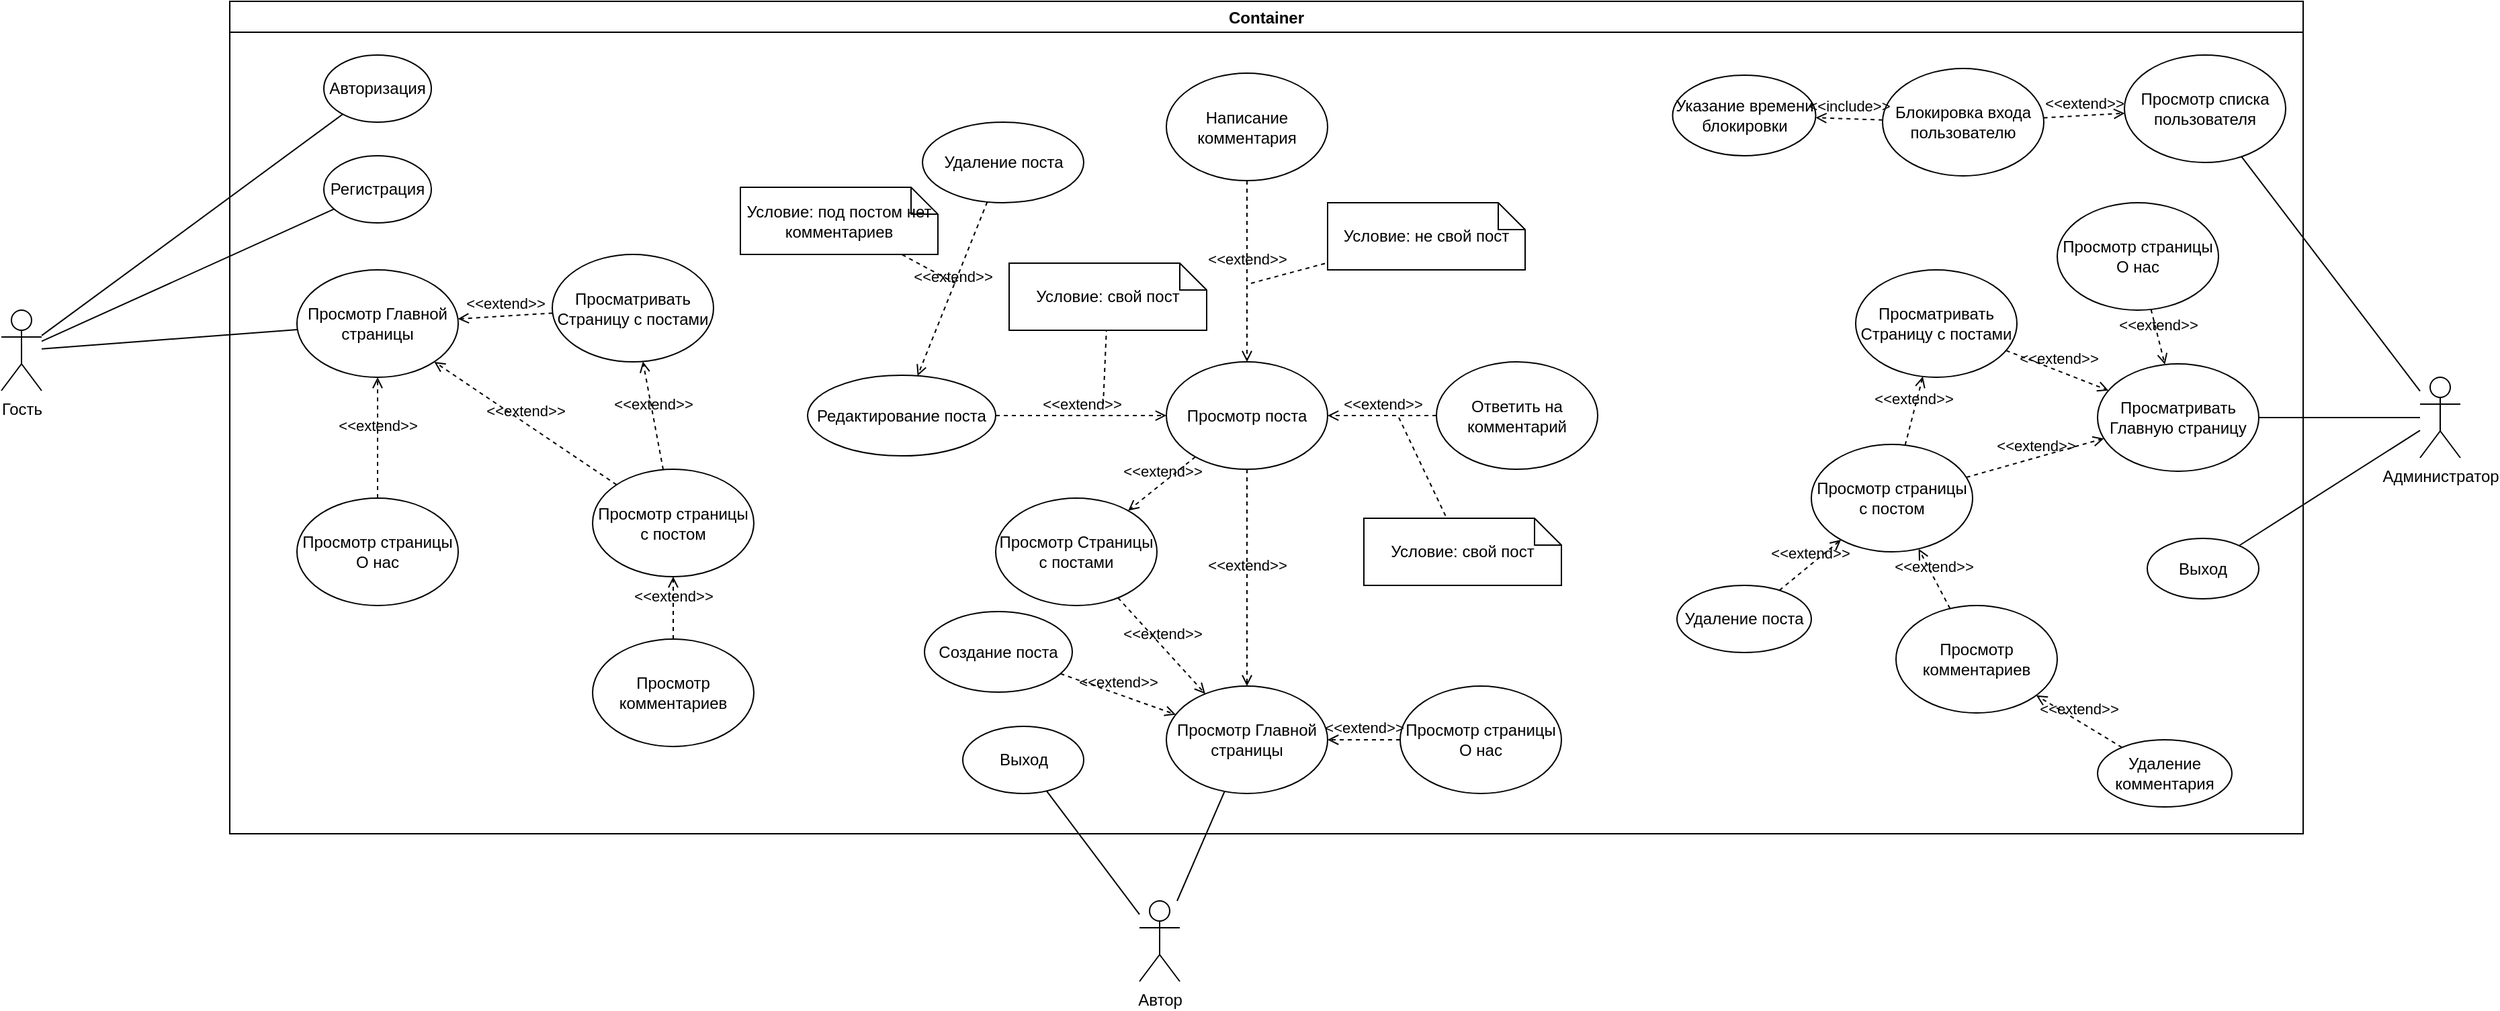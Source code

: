 <mxfile version="21.2.1" type="device">
  <diagram name="Страница 1" id="eBmT6vbkDvr-FCQFnBOy">
    <mxGraphModel dx="3217" dy="1303" grid="1" gridSize="10" guides="1" tooltips="1" connect="1" arrows="1" fold="1" page="1" pageScale="1" pageWidth="827" pageHeight="1169" math="0" shadow="0">
      <root>
        <mxCell id="0" />
        <mxCell id="1" parent="0" />
        <mxCell id="QS656EzAe9tCg_wQIQMK-1" value="Container" style="swimlane;" vertex="1" parent="1">
          <mxGeometry x="-350" y="70" width="1543" height="620" as="geometry" />
        </mxCell>
        <mxCell id="QS656EzAe9tCg_wQIQMK-5" value="Просмотр Главной страницы" style="ellipse;whiteSpace=wrap;html=1;" vertex="1" parent="QS656EzAe9tCg_wQIQMK-1">
          <mxGeometry x="50" y="200" width="120" height="80" as="geometry" />
        </mxCell>
        <mxCell id="QS656EzAe9tCg_wQIQMK-6" value="Просматривать Страницу с постами" style="ellipse;whiteSpace=wrap;html=1;" vertex="1" parent="QS656EzAe9tCg_wQIQMK-1">
          <mxGeometry x="240" y="188.52" width="120" height="80" as="geometry" />
        </mxCell>
        <mxCell id="QS656EzAe9tCg_wQIQMK-7" value="Просмотр страницы с постом" style="ellipse;whiteSpace=wrap;html=1;" vertex="1" parent="QS656EzAe9tCg_wQIQMK-1">
          <mxGeometry x="270" y="348.52" width="120" height="80" as="geometry" />
        </mxCell>
        <mxCell id="QS656EzAe9tCg_wQIQMK-17" value="Регистрация" style="ellipse;whiteSpace=wrap;html=1;" vertex="1" parent="QS656EzAe9tCg_wQIQMK-1">
          <mxGeometry x="70" y="115" width="80" height="50" as="geometry" />
        </mxCell>
        <mxCell id="QS656EzAe9tCg_wQIQMK-21" value="Создание поста" style="ellipse;whiteSpace=wrap;html=1;" vertex="1" parent="QS656EzAe9tCg_wQIQMK-1">
          <mxGeometry x="517" y="454.5" width="110" height="60" as="geometry" />
        </mxCell>
        <mxCell id="QS656EzAe9tCg_wQIQMK-20" value="Авторизация" style="ellipse;whiteSpace=wrap;html=1;" vertex="1" parent="QS656EzAe9tCg_wQIQMK-1">
          <mxGeometry x="70" y="40" width="80" height="50" as="geometry" />
        </mxCell>
        <mxCell id="QS656EzAe9tCg_wQIQMK-25" value="Редактирование поста" style="ellipse;whiteSpace=wrap;html=1;" vertex="1" parent="QS656EzAe9tCg_wQIQMK-1">
          <mxGeometry x="430" y="278.52" width="140" height="60" as="geometry" />
        </mxCell>
        <mxCell id="QS656EzAe9tCg_wQIQMK-27" value="Удаление поста" style="ellipse;whiteSpace=wrap;html=1;" vertex="1" parent="QS656EzAe9tCg_wQIQMK-1">
          <mxGeometry x="515.5" y="90" width="120" height="60" as="geometry" />
        </mxCell>
        <mxCell id="QS656EzAe9tCg_wQIQMK-40" value="&amp;lt;&amp;lt;extend&amp;gt;&amp;gt;" style="html=1;verticalAlign=bottom;labelBackgroundColor=none;endArrow=open;endFill=0;dashed=1;rounded=0;" edge="1" parent="QS656EzAe9tCg_wQIQMK-1" source="QS656EzAe9tCg_wQIQMK-25" target="QS656EzAe9tCg_wQIQMK-46">
          <mxGeometry width="160" relative="1" as="geometry">
            <mxPoint x="561.765" y="202.638" as="sourcePoint" />
            <mxPoint x="552.033" y="168.517" as="targetPoint" />
          </mxGeometry>
        </mxCell>
        <mxCell id="QS656EzAe9tCg_wQIQMK-42" value="Условие: под постом нет комментариев" style="shape=note;size=20;whiteSpace=wrap;html=1;" vertex="1" parent="QS656EzAe9tCg_wQIQMK-1">
          <mxGeometry x="380" y="138.52" width="147" height="50" as="geometry" />
        </mxCell>
        <mxCell id="QS656EzAe9tCg_wQIQMK-44" value="Написание комментария" style="ellipse;whiteSpace=wrap;html=1;" vertex="1" parent="QS656EzAe9tCg_wQIQMK-1">
          <mxGeometry x="697" y="53.52" width="120" height="80" as="geometry" />
        </mxCell>
        <mxCell id="QS656EzAe9tCg_wQIQMK-46" value="Просмотр поста" style="ellipse;whiteSpace=wrap;html=1;" vertex="1" parent="QS656EzAe9tCg_wQIQMK-1">
          <mxGeometry x="697" y="268.52" width="120" height="80" as="geometry" />
        </mxCell>
        <mxCell id="QS656EzAe9tCg_wQIQMK-49" value="Ответить на комментарий" style="ellipse;whiteSpace=wrap;html=1;" vertex="1" parent="QS656EzAe9tCg_wQIQMK-1">
          <mxGeometry x="898" y="268.52" width="120" height="80" as="geometry" />
        </mxCell>
        <mxCell id="QS656EzAe9tCg_wQIQMK-50" value="Условие: свой пост" style="shape=note;size=20;whiteSpace=wrap;html=1;" vertex="1" parent="QS656EzAe9tCg_wQIQMK-1">
          <mxGeometry x="844" y="385" width="147" height="50" as="geometry" />
        </mxCell>
        <mxCell id="QS656EzAe9tCg_wQIQMK-51" value="Условие: не свой пост" style="shape=note;size=20;whiteSpace=wrap;html=1;" vertex="1" parent="QS656EzAe9tCg_wQIQMK-1">
          <mxGeometry x="817" y="150" width="147" height="50" as="geometry" />
        </mxCell>
        <mxCell id="QS656EzAe9tCg_wQIQMK-56" value="Просматривать Страницу с постами" style="ellipse;whiteSpace=wrap;html=1;" vertex="1" parent="QS656EzAe9tCg_wQIQMK-1">
          <mxGeometry x="1210" y="200" width="120" height="80" as="geometry" />
        </mxCell>
        <mxCell id="QS656EzAe9tCg_wQIQMK-58" value="Просматривать Главную страницу" style="ellipse;whiteSpace=wrap;html=1;" vertex="1" parent="QS656EzAe9tCg_wQIQMK-1">
          <mxGeometry x="1390" y="270" width="120" height="80" as="geometry" />
        </mxCell>
        <mxCell id="QS656EzAe9tCg_wQIQMK-60" value="Просмотр страницы с постом" style="ellipse;whiteSpace=wrap;html=1;" vertex="1" parent="QS656EzAe9tCg_wQIQMK-1">
          <mxGeometry x="1177" y="330" width="120" height="80" as="geometry" />
        </mxCell>
        <mxCell id="QS656EzAe9tCg_wQIQMK-63" value="Удаление поста" style="ellipse;whiteSpace=wrap;html=1;" vertex="1" parent="QS656EzAe9tCg_wQIQMK-1">
          <mxGeometry x="1077" y="435" width="100" height="50" as="geometry" />
        </mxCell>
        <mxCell id="QS656EzAe9tCg_wQIQMK-62" value="&amp;lt;&amp;lt;extend&amp;gt;&amp;gt;" style="html=1;verticalAlign=bottom;labelBackgroundColor=none;endArrow=open;endFill=0;dashed=1;rounded=0;" edge="1" parent="QS656EzAe9tCg_wQIQMK-1" source="QS656EzAe9tCg_wQIQMK-63" target="QS656EzAe9tCg_wQIQMK-60">
          <mxGeometry x="0.008" width="160" relative="1" as="geometry">
            <mxPoint x="1537" y="310" as="sourcePoint" />
            <mxPoint x="983" y="422" as="targetPoint" />
            <mxPoint as="offset" />
          </mxGeometry>
        </mxCell>
        <mxCell id="QS656EzAe9tCg_wQIQMK-64" value="Удаление комментария" style="ellipse;whiteSpace=wrap;html=1;" vertex="1" parent="QS656EzAe9tCg_wQIQMK-1">
          <mxGeometry x="1390" y="550" width="100" height="50" as="geometry" />
        </mxCell>
        <mxCell id="QS656EzAe9tCg_wQIQMK-65" value="&amp;lt;&amp;lt;extend&amp;gt;&amp;gt;" style="html=1;verticalAlign=bottom;labelBackgroundColor=none;endArrow=open;endFill=0;dashed=1;rounded=0;" edge="1" parent="QS656EzAe9tCg_wQIQMK-1" source="QS656EzAe9tCg_wQIQMK-64" target="QS656EzAe9tCg_wQIQMK-155">
          <mxGeometry x="0.008" width="160" relative="1" as="geometry">
            <mxPoint x="1529" y="350" as="sourcePoint" />
            <mxPoint x="1310" y="510" as="targetPoint" />
            <mxPoint as="offset" />
          </mxGeometry>
        </mxCell>
        <mxCell id="QS656EzAe9tCg_wQIQMK-66" value="Просмотр списка пользователя" style="ellipse;whiteSpace=wrap;html=1;" vertex="1" parent="QS656EzAe9tCg_wQIQMK-1">
          <mxGeometry x="1410" y="40.0" width="120" height="80" as="geometry" />
        </mxCell>
        <mxCell id="QS656EzAe9tCg_wQIQMK-69" value="Блокировка входа пользователю" style="ellipse;whiteSpace=wrap;html=1;" vertex="1" parent="QS656EzAe9tCg_wQIQMK-1">
          <mxGeometry x="1230" y="50" width="120" height="80" as="geometry" />
        </mxCell>
        <mxCell id="QS656EzAe9tCg_wQIQMK-70" value="&amp;lt;&amp;lt;extend&amp;gt;&amp;gt;" style="html=1;verticalAlign=bottom;labelBackgroundColor=none;endArrow=open;endFill=0;dashed=1;rounded=0;" edge="1" parent="QS656EzAe9tCg_wQIQMK-1" source="QS656EzAe9tCg_wQIQMK-7" target="QS656EzAe9tCg_wQIQMK-6">
          <mxGeometry width="160" relative="1" as="geometry">
            <mxPoint x="563" y="220" as="sourcePoint" />
            <mxPoint x="563" y="270" as="targetPoint" />
          </mxGeometry>
        </mxCell>
        <mxCell id="QS656EzAe9tCg_wQIQMK-103" value="&amp;lt;&amp;lt;extend&amp;gt;&amp;gt;" style="html=1;verticalAlign=bottom;labelBackgroundColor=none;endArrow=open;endFill=0;dashed=1;rounded=0;" edge="1" parent="QS656EzAe9tCg_wQIQMK-1" source="QS656EzAe9tCg_wQIQMK-7" target="QS656EzAe9tCg_wQIQMK-5">
          <mxGeometry width="160" relative="1" as="geometry">
            <mxPoint x="325" y="166" as="sourcePoint" />
            <mxPoint x="175" y="254" as="targetPoint" />
          </mxGeometry>
        </mxCell>
        <mxCell id="QS656EzAe9tCg_wQIQMK-106" value="&amp;lt;&amp;lt;extend&amp;gt;&amp;gt;" style="html=1;verticalAlign=bottom;labelBackgroundColor=none;endArrow=open;endFill=0;dashed=1;rounded=0;" edge="1" parent="QS656EzAe9tCg_wQIQMK-1" source="QS656EzAe9tCg_wQIQMK-46" target="QS656EzAe9tCg_wQIQMK-135">
          <mxGeometry width="160" relative="1" as="geometry">
            <mxPoint x="787" y="269" as="sourcePoint" />
            <mxPoint x="754.348" y="450.001" as="targetPoint" />
          </mxGeometry>
        </mxCell>
        <mxCell id="QS656EzAe9tCg_wQIQMK-107" value="&amp;lt;&amp;lt;extend&amp;gt;&amp;gt;" style="html=1;verticalAlign=bottom;labelBackgroundColor=none;endArrow=open;endFill=0;dashed=1;rounded=0;" edge="1" parent="QS656EzAe9tCg_wQIQMK-1" source="QS656EzAe9tCg_wQIQMK-46" target="QS656EzAe9tCg_wQIQMK-131">
          <mxGeometry width="160" relative="1" as="geometry">
            <mxPoint x="771" y="382" as="sourcePoint" />
            <mxPoint x="909.715" y="452.787" as="targetPoint" />
          </mxGeometry>
        </mxCell>
        <mxCell id="QS656EzAe9tCg_wQIQMK-109" value="&amp;lt;&amp;lt;extend&amp;gt;&amp;gt;" style="html=1;verticalAlign=bottom;labelBackgroundColor=none;endArrow=open;endFill=0;dashed=1;rounded=0;" edge="1" parent="QS656EzAe9tCg_wQIQMK-1" source="QS656EzAe9tCg_wQIQMK-60" target="QS656EzAe9tCg_wQIQMK-56">
          <mxGeometry x="0.008" width="160" relative="1" as="geometry">
            <mxPoint x="1529" y="350" as="sourcePoint" />
            <mxPoint x="1511" y="401" as="targetPoint" />
            <mxPoint as="offset" />
          </mxGeometry>
        </mxCell>
        <mxCell id="QS656EzAe9tCg_wQIQMK-110" value="&amp;lt;&amp;lt;extend&amp;gt;&amp;gt;" style="html=1;verticalAlign=bottom;labelBackgroundColor=none;endArrow=open;endFill=0;dashed=1;rounded=0;" edge="1" parent="QS656EzAe9tCg_wQIQMK-1" source="QS656EzAe9tCg_wQIQMK-60" target="QS656EzAe9tCg_wQIQMK-58">
          <mxGeometry x="0.008" width="160" relative="1" as="geometry">
            <mxPoint x="1438" y="433" as="sourcePoint" />
            <mxPoint x="1336" y="422" as="targetPoint" />
            <mxPoint as="offset" />
          </mxGeometry>
        </mxCell>
        <mxCell id="QS656EzAe9tCg_wQIQMK-115" value="&amp;lt;&amp;lt;extend&amp;gt;&amp;gt;" style="html=1;verticalAlign=bottom;labelBackgroundColor=none;endArrow=open;endFill=0;dashed=1;rounded=0;" edge="1" parent="QS656EzAe9tCg_wQIQMK-1" source="QS656EzAe9tCg_wQIQMK-27" target="QS656EzAe9tCg_wQIQMK-25">
          <mxGeometry width="160" relative="1" as="geometry">
            <mxPoint x="510" y="228.52" as="sourcePoint" />
            <mxPoint x="500" y="158.52" as="targetPoint" />
          </mxGeometry>
        </mxCell>
        <mxCell id="QS656EzAe9tCg_wQIQMK-116" value="&amp;lt;&amp;lt;extend&amp;gt;&amp;gt;" style="html=1;verticalAlign=bottom;labelBackgroundColor=none;endArrow=open;endFill=0;dashed=1;rounded=0;" edge="1" parent="QS656EzAe9tCg_wQIQMK-1" source="QS656EzAe9tCg_wQIQMK-44" target="QS656EzAe9tCg_wQIQMK-46">
          <mxGeometry width="160" relative="1" as="geometry">
            <mxPoint x="520" y="238.52" as="sourcePoint" />
            <mxPoint x="522" y="313.52" as="targetPoint" />
          </mxGeometry>
        </mxCell>
        <mxCell id="QS656EzAe9tCg_wQIQMK-117" value="&amp;lt;&amp;lt;extend&amp;gt;&amp;gt;" style="html=1;verticalAlign=bottom;labelBackgroundColor=none;endArrow=open;endFill=0;dashed=1;rounded=0;" edge="1" parent="QS656EzAe9tCg_wQIQMK-1" source="QS656EzAe9tCg_wQIQMK-49" target="QS656EzAe9tCg_wQIQMK-46">
          <mxGeometry width="160" relative="1" as="geometry">
            <mxPoint x="530" y="248.52" as="sourcePoint" />
            <mxPoint x="532" y="323.52" as="targetPoint" />
          </mxGeometry>
        </mxCell>
        <mxCell id="QS656EzAe9tCg_wQIQMK-123" value="Указание времени блокировки" style="ellipse;whiteSpace=wrap;html=1;" vertex="1" parent="QS656EzAe9tCg_wQIQMK-1">
          <mxGeometry x="1073.75" y="55.0" width="106.5" height="60" as="geometry" />
        </mxCell>
        <mxCell id="QS656EzAe9tCg_wQIQMK-122" value="&amp;lt;&amp;lt;include&amp;gt;&amp;gt;" style="html=1;verticalAlign=bottom;labelBackgroundColor=none;endArrow=open;endFill=0;dashed=1;rounded=0;" edge="1" parent="QS656EzAe9tCg_wQIQMK-1" source="QS656EzAe9tCg_wQIQMK-69" target="QS656EzAe9tCg_wQIQMK-123">
          <mxGeometry width="160" relative="1" as="geometry">
            <mxPoint x="1227.0" y="80" as="sourcePoint" />
            <mxPoint x="1167" y="80" as="targetPoint" />
          </mxGeometry>
        </mxCell>
        <mxCell id="QS656EzAe9tCg_wQIQMK-124" value="Условие: свой пост" style="shape=note;size=20;whiteSpace=wrap;html=1;" vertex="1" parent="QS656EzAe9tCg_wQIQMK-1">
          <mxGeometry x="580" y="195" width="147" height="50" as="geometry" />
        </mxCell>
        <mxCell id="QS656EzAe9tCg_wQIQMK-127" value="Просмотр страницы О нас" style="ellipse;whiteSpace=wrap;html=1;" vertex="1" parent="QS656EzAe9tCg_wQIQMK-1">
          <mxGeometry x="50" y="370" width="120" height="80" as="geometry" />
        </mxCell>
        <mxCell id="QS656EzAe9tCg_wQIQMK-129" value="Выход" style="ellipse;whiteSpace=wrap;html=1;" vertex="1" parent="QS656EzAe9tCg_wQIQMK-1">
          <mxGeometry x="545.5" y="540" width="90" height="50" as="geometry" />
        </mxCell>
        <mxCell id="QS656EzAe9tCg_wQIQMK-131" value="Просмотр Главной страницы" style="ellipse;whiteSpace=wrap;html=1;" vertex="1" parent="QS656EzAe9tCg_wQIQMK-1">
          <mxGeometry x="697" y="510" width="120" height="80" as="geometry" />
        </mxCell>
        <mxCell id="QS656EzAe9tCg_wQIQMK-135" value="Просмотр Страницы с постами" style="ellipse;whiteSpace=wrap;html=1;" vertex="1" parent="QS656EzAe9tCg_wQIQMK-1">
          <mxGeometry x="570" y="370" width="120" height="80" as="geometry" />
        </mxCell>
        <mxCell id="QS656EzAe9tCg_wQIQMK-136" value="Просмотр страницы О нас" style="ellipse;whiteSpace=wrap;html=1;" vertex="1" parent="QS656EzAe9tCg_wQIQMK-1">
          <mxGeometry x="871" y="510" width="120" height="80" as="geometry" />
        </mxCell>
        <mxCell id="QS656EzAe9tCg_wQIQMK-138" value="&amp;lt;&amp;lt;extend&amp;gt;&amp;gt;" style="html=1;verticalAlign=bottom;labelBackgroundColor=none;endArrow=open;endFill=0;dashed=1;rounded=0;" edge="1" parent="QS656EzAe9tCg_wQIQMK-1" source="QS656EzAe9tCg_wQIQMK-6" target="QS656EzAe9tCg_wQIQMK-5">
          <mxGeometry width="160" relative="1" as="geometry">
            <mxPoint x="272" y="225" as="sourcePoint" />
            <mxPoint x="178" y="240" as="targetPoint" />
          </mxGeometry>
        </mxCell>
        <mxCell id="QS656EzAe9tCg_wQIQMK-139" value="&amp;lt;&amp;lt;extend&amp;gt;&amp;gt;" style="html=1;verticalAlign=bottom;labelBackgroundColor=none;endArrow=open;endFill=0;dashed=1;rounded=0;" edge="1" parent="QS656EzAe9tCg_wQIQMK-1" source="QS656EzAe9tCg_wQIQMK-127" target="QS656EzAe9tCg_wQIQMK-5">
          <mxGeometry width="160" relative="1" as="geometry">
            <mxPoint x="282" y="235" as="sourcePoint" />
            <mxPoint x="188" y="250" as="targetPoint" />
          </mxGeometry>
        </mxCell>
        <mxCell id="QS656EzAe9tCg_wQIQMK-140" value="&amp;lt;&amp;lt;extend&amp;gt;&amp;gt;" style="html=1;verticalAlign=bottom;labelBackgroundColor=none;endArrow=open;endFill=0;dashed=1;rounded=0;" edge="1" parent="QS656EzAe9tCg_wQIQMK-1" source="QS656EzAe9tCg_wQIQMK-135" target="QS656EzAe9tCg_wQIQMK-131">
          <mxGeometry width="160" relative="1" as="geometry">
            <mxPoint x="767" y="299" as="sourcePoint" />
            <mxPoint x="764.348" y="460.001" as="targetPoint" />
          </mxGeometry>
        </mxCell>
        <mxCell id="QS656EzAe9tCg_wQIQMK-141" value="&amp;lt;&amp;lt;extend&amp;gt;&amp;gt;" style="html=1;verticalAlign=bottom;labelBackgroundColor=none;endArrow=open;endFill=0;dashed=1;rounded=0;" edge="1" parent="QS656EzAe9tCg_wQIQMK-1" source="QS656EzAe9tCg_wQIQMK-136" target="QS656EzAe9tCg_wQIQMK-131">
          <mxGeometry width="160" relative="1" as="geometry">
            <mxPoint x="760" y="298" as="sourcePoint" />
            <mxPoint x="727" y="500" as="targetPoint" />
          </mxGeometry>
        </mxCell>
        <mxCell id="QS656EzAe9tCg_wQIQMK-142" value="&amp;lt;&amp;lt;extend&amp;gt;&amp;gt;" style="html=1;verticalAlign=bottom;labelBackgroundColor=none;endArrow=open;endFill=0;dashed=1;rounded=0;" edge="1" parent="QS656EzAe9tCg_wQIQMK-1" source="QS656EzAe9tCg_wQIQMK-21" target="QS656EzAe9tCg_wQIQMK-131">
          <mxGeometry width="160" relative="1" as="geometry">
            <mxPoint x="667" y="471" as="sourcePoint" />
            <mxPoint x="693" y="504" as="targetPoint" />
          </mxGeometry>
        </mxCell>
        <mxCell id="QS656EzAe9tCg_wQIQMK-144" value="Выход" style="ellipse;whiteSpace=wrap;html=1;" vertex="1" parent="QS656EzAe9tCg_wQIQMK-1">
          <mxGeometry x="1427" y="400" width="83" height="45" as="geometry" />
        </mxCell>
        <mxCell id="QS656EzAe9tCg_wQIQMK-145" value="&amp;lt;&amp;lt;extend&amp;gt;&amp;gt;" style="html=1;verticalAlign=bottom;labelBackgroundColor=none;endArrow=open;endFill=0;dashed=1;rounded=0;" edge="1" parent="QS656EzAe9tCg_wQIQMK-1" source="QS656EzAe9tCg_wQIQMK-56" target="QS656EzAe9tCg_wQIQMK-58">
          <mxGeometry x="0.008" width="160" relative="1" as="geometry">
            <mxPoint x="1260" y="312" as="sourcePoint" />
            <mxPoint x="1387" y="318" as="targetPoint" />
            <mxPoint as="offset" />
          </mxGeometry>
        </mxCell>
        <mxCell id="QS656EzAe9tCg_wQIQMK-148" value="&amp;lt;&amp;lt;extend&amp;gt;&amp;gt;" style="html=1;verticalAlign=bottom;labelBackgroundColor=none;endArrow=open;endFill=0;dashed=1;rounded=0;" edge="1" parent="QS656EzAe9tCg_wQIQMK-1" source="QS656EzAe9tCg_wQIQMK-69" target="QS656EzAe9tCg_wQIQMK-66">
          <mxGeometry x="0.008" width="160" relative="1" as="geometry">
            <mxPoint x="1270" y="341" as="sourcePoint" />
            <mxPoint x="1294" y="284" as="targetPoint" />
            <mxPoint as="offset" />
          </mxGeometry>
        </mxCell>
        <mxCell id="QS656EzAe9tCg_wQIQMK-150" value="Просмотр комментариев" style="ellipse;whiteSpace=wrap;html=1;" vertex="1" parent="QS656EzAe9tCg_wQIQMK-1">
          <mxGeometry x="270" y="475" width="120" height="80" as="geometry" />
        </mxCell>
        <mxCell id="QS656EzAe9tCg_wQIQMK-149" value="&amp;lt;&amp;lt;extend&amp;gt;&amp;gt;" style="html=1;verticalAlign=bottom;labelBackgroundColor=none;endArrow=open;endFill=0;dashed=1;rounded=0;exitX=0.5;exitY=0;exitDx=0;exitDy=0;" edge="1" parent="QS656EzAe9tCg_wQIQMK-1" source="QS656EzAe9tCg_wQIQMK-150" target="QS656EzAe9tCg_wQIQMK-7">
          <mxGeometry width="160" relative="1" as="geometry">
            <mxPoint x="330" y="480" as="sourcePoint" />
            <mxPoint x="162" y="278" as="targetPoint" />
          </mxGeometry>
        </mxCell>
        <mxCell id="QS656EzAe9tCg_wQIQMK-153" value="Просмотр страницы О нас" style="ellipse;whiteSpace=wrap;html=1;" vertex="1" parent="QS656EzAe9tCg_wQIQMK-1">
          <mxGeometry x="1360" y="150" width="120" height="80" as="geometry" />
        </mxCell>
        <mxCell id="QS656EzAe9tCg_wQIQMK-154" value="&amp;lt;&amp;lt;extend&amp;gt;&amp;gt;" style="html=1;verticalAlign=bottom;labelBackgroundColor=none;endArrow=open;endFill=0;dashed=1;rounded=0;" edge="1" parent="QS656EzAe9tCg_wQIQMK-1" source="QS656EzAe9tCg_wQIQMK-153" target="QS656EzAe9tCg_wQIQMK-58">
          <mxGeometry x="0.008" width="160" relative="1" as="geometry">
            <mxPoint x="1358" y="269" as="sourcePoint" />
            <mxPoint x="1412" y="296" as="targetPoint" />
            <mxPoint as="offset" />
          </mxGeometry>
        </mxCell>
        <mxCell id="QS656EzAe9tCg_wQIQMK-155" value="Просмотр комментариев" style="ellipse;whiteSpace=wrap;html=1;" vertex="1" parent="QS656EzAe9tCg_wQIQMK-1">
          <mxGeometry x="1240" y="450" width="120" height="80" as="geometry" />
        </mxCell>
        <mxCell id="QS656EzAe9tCg_wQIQMK-156" value="&amp;lt;&amp;lt;extend&amp;gt;&amp;gt;" style="html=1;verticalAlign=bottom;labelBackgroundColor=none;endArrow=open;endFill=0;dashed=1;rounded=0;" edge="1" parent="QS656EzAe9tCg_wQIQMK-1" source="QS656EzAe9tCg_wQIQMK-155" target="QS656EzAe9tCg_wQIQMK-60">
          <mxGeometry x="0.008" width="160" relative="1" as="geometry">
            <mxPoint x="1163" y="449" as="sourcePoint" />
            <mxPoint x="1209" y="411" as="targetPoint" />
            <mxPoint as="offset" />
          </mxGeometry>
        </mxCell>
        <mxCell id="QS656EzAe9tCg_wQIQMK-2" value="Гость" style="shape=umlActor;verticalLabelPosition=bottom;verticalAlign=top;html=1;outlineConnect=0;" vertex="1" parent="1">
          <mxGeometry x="-520" y="300" width="30" height="60" as="geometry" />
        </mxCell>
        <mxCell id="QS656EzAe9tCg_wQIQMK-3" value="Автор" style="shape=umlActor;verticalLabelPosition=bottom;verticalAlign=top;html=1;outlineConnect=0;" vertex="1" parent="1">
          <mxGeometry x="327" y="740" width="30" height="60" as="geometry" />
        </mxCell>
        <mxCell id="QS656EzAe9tCg_wQIQMK-4" value="Администратор" style="shape=umlActor;verticalLabelPosition=bottom;verticalAlign=top;html=1;outlineConnect=0;" vertex="1" parent="1">
          <mxGeometry x="1280" y="350" width="30" height="60" as="geometry" />
        </mxCell>
        <mxCell id="QS656EzAe9tCg_wQIQMK-18" value="" style="endArrow=none;html=1;rounded=0;" edge="1" parent="1" source="QS656EzAe9tCg_wQIQMK-2" target="QS656EzAe9tCg_wQIQMK-17">
          <mxGeometry width="50" height="50" relative="1" as="geometry">
            <mxPoint x="50" y="650" as="sourcePoint" />
            <mxPoint x="100" y="600" as="targetPoint" />
          </mxGeometry>
        </mxCell>
        <mxCell id="QS656EzAe9tCg_wQIQMK-32" value="" style="endArrow=none;html=1;rounded=0;" edge="1" parent="1" source="QS656EzAe9tCg_wQIQMK-2" target="QS656EzAe9tCg_wQIQMK-20">
          <mxGeometry width="50" height="50" relative="1" as="geometry">
            <mxPoint x="140" y="620" as="sourcePoint" />
            <mxPoint x="190" y="570" as="targetPoint" />
          </mxGeometry>
        </mxCell>
        <mxCell id="QS656EzAe9tCg_wQIQMK-33" value="" style="endArrow=none;html=1;rounded=0;" edge="1" parent="1" source="QS656EzAe9tCg_wQIQMK-2" target="QS656EzAe9tCg_wQIQMK-5">
          <mxGeometry width="50" height="50" relative="1" as="geometry">
            <mxPoint x="140" y="620" as="sourcePoint" />
            <mxPoint x="190" y="570" as="targetPoint" />
          </mxGeometry>
        </mxCell>
        <mxCell id="QS656EzAe9tCg_wQIQMK-38" value="" style="endArrow=none;html=1;rounded=0;" edge="1" parent="1" source="QS656EzAe9tCg_wQIQMK-3" target="QS656EzAe9tCg_wQIQMK-131">
          <mxGeometry width="50" height="50" relative="1" as="geometry">
            <mxPoint x="217" y="620" as="sourcePoint" />
            <mxPoint x="378.762" y="584.868" as="targetPoint" />
          </mxGeometry>
        </mxCell>
        <mxCell id="QS656EzAe9tCg_wQIQMK-59" value="" style="endArrow=none;html=1;rounded=0;" edge="1" parent="1" source="QS656EzAe9tCg_wQIQMK-4" target="QS656EzAe9tCg_wQIQMK-58">
          <mxGeometry width="50" height="50" relative="1" as="geometry">
            <mxPoint x="1378.0" y="380.739" as="sourcePoint" />
            <mxPoint x="787" y="550" as="targetPoint" />
          </mxGeometry>
        </mxCell>
        <mxCell id="QS656EzAe9tCg_wQIQMK-118" value="" style="endArrow=none;dashed=1;html=1;rounded=0;" edge="1" parent="1" target="QS656EzAe9tCg_wQIQMK-50">
          <mxGeometry width="50" height="50" relative="1" as="geometry">
            <mxPoint x="520" y="380" as="sourcePoint" />
            <mxPoint x="447" y="288.52" as="targetPoint" />
          </mxGeometry>
        </mxCell>
        <mxCell id="QS656EzAe9tCg_wQIQMK-119" value="" style="endArrow=none;dashed=1;html=1;rounded=0;" edge="1" parent="1" target="QS656EzAe9tCg_wQIQMK-51">
          <mxGeometry width="50" height="50" relative="1" as="geometry">
            <mxPoint x="410" y="280" as="sourcePoint" />
            <mxPoint x="570" y="428.52" as="targetPoint" />
          </mxGeometry>
        </mxCell>
        <mxCell id="QS656EzAe9tCg_wQIQMK-120" value="" style="endArrow=none;dashed=1;html=1;rounded=0;" edge="1" parent="1" target="QS656EzAe9tCg_wQIQMK-42">
          <mxGeometry width="50" height="50" relative="1" as="geometry">
            <mxPoint x="190" y="280" as="sourcePoint" />
            <mxPoint x="502" y="278.52" as="targetPoint" />
          </mxGeometry>
        </mxCell>
        <mxCell id="QS656EzAe9tCg_wQIQMK-125" value="" style="endArrow=none;dashed=1;html=1;rounded=0;" edge="1" parent="1" target="QS656EzAe9tCg_wQIQMK-124">
          <mxGeometry width="50" height="50" relative="1" as="geometry">
            <mxPoint x="300" y="370" as="sourcePoint" />
            <mxPoint x="570" y="428.52" as="targetPoint" />
          </mxGeometry>
        </mxCell>
        <mxCell id="QS656EzAe9tCg_wQIQMK-130" value="" style="endArrow=none;html=1;rounded=0;" edge="1" parent="1" source="QS656EzAe9tCg_wQIQMK-129" target="QS656EzAe9tCg_wQIQMK-3">
          <mxGeometry width="50" height="50" relative="1" as="geometry">
            <mxPoint x="258" y="649" as="sourcePoint" />
            <mxPoint x="337" y="793" as="targetPoint" />
          </mxGeometry>
        </mxCell>
        <mxCell id="QS656EzAe9tCg_wQIQMK-143" value="" style="endArrow=none;html=1;rounded=0;" edge="1" parent="1" source="QS656EzAe9tCg_wQIQMK-4" target="QS656EzAe9tCg_wQIQMK-144">
          <mxGeometry width="50" height="50" relative="1" as="geometry">
            <mxPoint x="1400" y="398" as="sourcePoint" />
            <mxPoint x="1140" y="570" as="targetPoint" />
          </mxGeometry>
        </mxCell>
        <mxCell id="QS656EzAe9tCg_wQIQMK-146" value="" style="endArrow=none;html=1;rounded=0;" edge="1" parent="1" source="QS656EzAe9tCg_wQIQMK-4" target="QS656EzAe9tCg_wQIQMK-66">
          <mxGeometry width="50" height="50" relative="1" as="geometry">
            <mxPoint x="1290" y="390" as="sourcePoint" />
            <mxPoint x="1170" y="390" as="targetPoint" />
          </mxGeometry>
        </mxCell>
      </root>
    </mxGraphModel>
  </diagram>
</mxfile>
